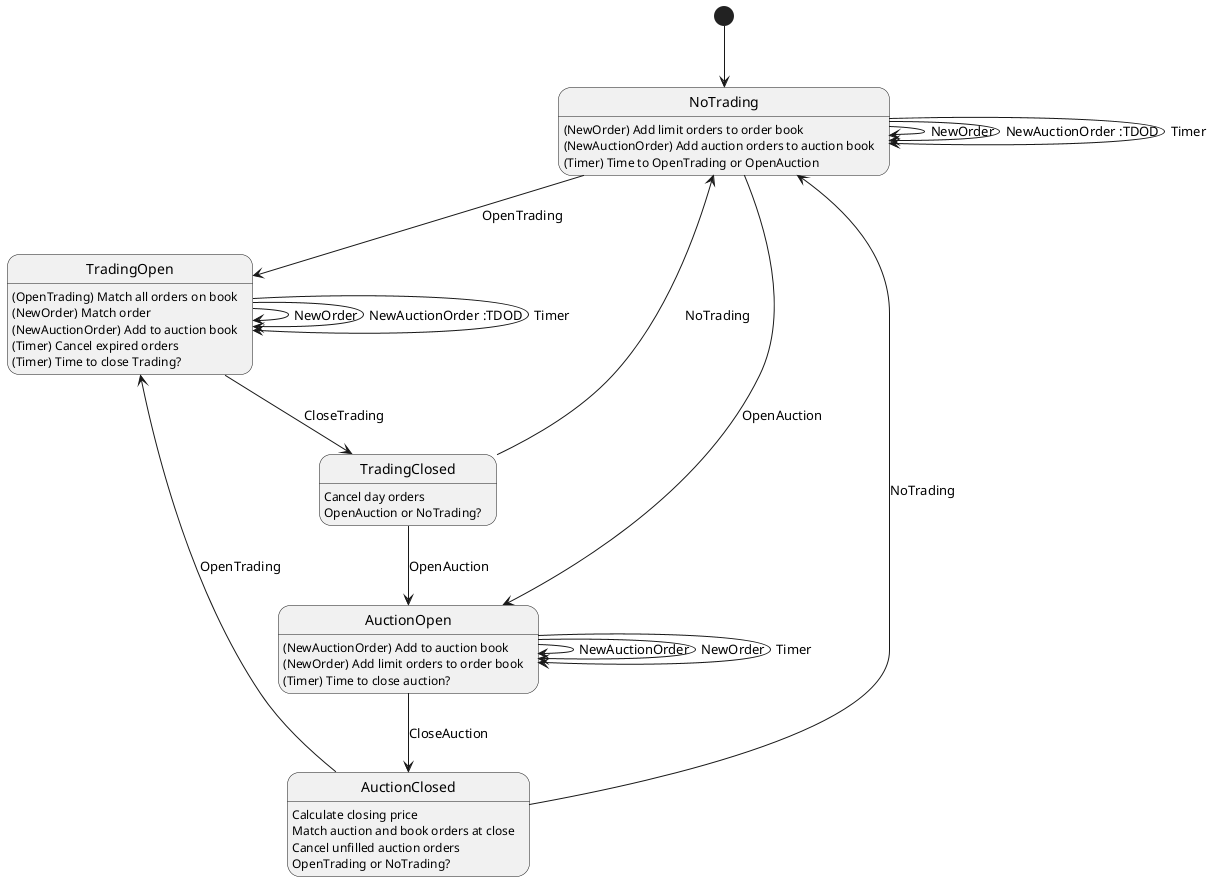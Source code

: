 @startuml
[*] --> NoTrading
NoTrading --> TradingOpen: OpenTrading
NoTrading --> AuctionOpen: OpenAuction
NoTrading --> NoTrading: NewOrder
NoTrading --> NoTrading: NewAuctionOrder :TDOD
NoTrading --> NoTrading: Timer
NoTrading: (NewOrder) Add limit orders to order book
NoTrading: (NewAuctionOrder) Add auction orders to auction book
NoTrading: (Timer) Time to OpenTrading or OpenAuction

TradingOpen --> TradingOpen: NewOrder
TradingOpen --> TradingOpen: NewAuctionOrder :TDOD
TradingOpen --> TradingOpen: Timer
TradingOpen --> TradingClosed: CloseTrading
TradingOpen: (OpenTrading) Match all orders on book
TradingOpen: (NewOrder) Match order
TradingOpen: (NewAuctionOrder) Add to auction book
TradingOpen: (Timer) Cancel expired orders
TradingOpen: (Timer) Time to close Trading?

AuctionOpen --> AuctionClosed: CloseAuction
AuctionOpen --> AuctionOpen: NewAuctionOrder
AuctionOpen --> AuctionOpen: NewOrder
AuctionOpen --> AuctionOpen: Timer
AuctionOpen: (NewAuctionOrder) Add to auction book
AuctionOpen: (NewOrder) Add limit orders to order book
AuctionOpen: (Timer) Time to close auction?

AuctionClosed --> NoTrading: NoTrading
AuctionClosed --> TradingOpen: OpenTrading
AuctionClosed: Calculate closing price
AuctionClosed: Match auction and book orders at close
AuctionClosed: Cancel unfilled auction orders
AuctionClosed: OpenTrading or NoTrading?

TradingClosed --> NoTrading: NoTrading
TradingClosed --> AuctionOpen: OpenAuction
TradingClosed: Cancel day orders
TradingClosed: OpenAuction or NoTrading?

@enduml